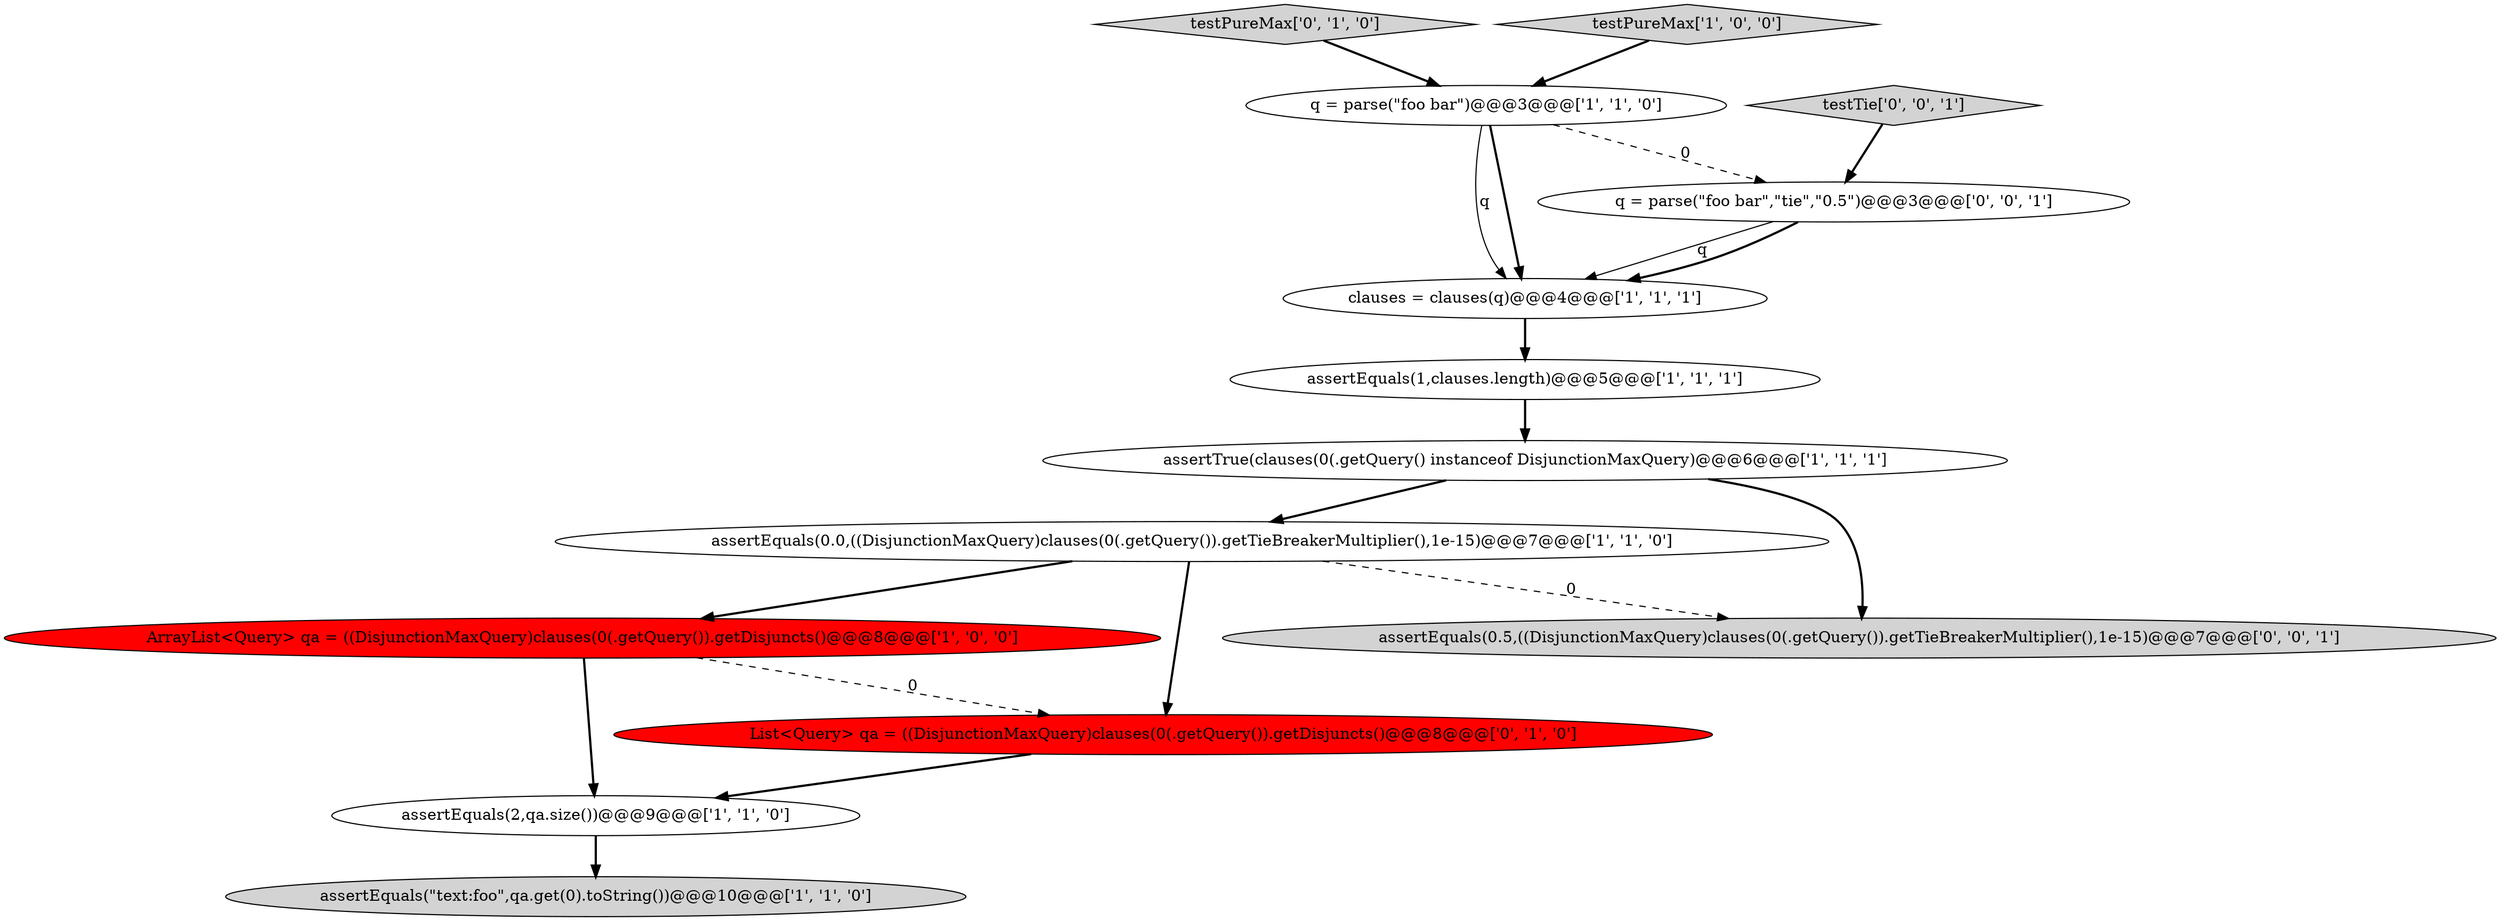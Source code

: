 digraph {
9 [style = filled, label = "testPureMax['0', '1', '0']", fillcolor = lightgray, shape = diamond image = "AAA0AAABBB2BBB"];
3 [style = filled, label = "assertEquals(0.0,((DisjunctionMaxQuery)clauses(0(.getQuery()).getTieBreakerMultiplier(),1e-15)@@@7@@@['1', '1', '0']", fillcolor = white, shape = ellipse image = "AAA0AAABBB1BBB"];
7 [style = filled, label = "clauses = clauses(q)@@@4@@@['1', '1', '1']", fillcolor = white, shape = ellipse image = "AAA0AAABBB1BBB"];
5 [style = filled, label = "testPureMax['1', '0', '0']", fillcolor = lightgray, shape = diamond image = "AAA0AAABBB1BBB"];
6 [style = filled, label = "q = parse(\"foo bar\")@@@3@@@['1', '1', '0']", fillcolor = white, shape = ellipse image = "AAA0AAABBB1BBB"];
4 [style = filled, label = "assertEquals(2,qa.size())@@@9@@@['1', '1', '0']", fillcolor = white, shape = ellipse image = "AAA0AAABBB1BBB"];
12 [style = filled, label = "q = parse(\"foo bar\",\"tie\",\"0.5\")@@@3@@@['0', '0', '1']", fillcolor = white, shape = ellipse image = "AAA0AAABBB3BBB"];
2 [style = filled, label = "assertEquals(\"text:foo\",qa.get(0).toString())@@@10@@@['1', '1', '0']", fillcolor = lightgray, shape = ellipse image = "AAA0AAABBB1BBB"];
0 [style = filled, label = "assertEquals(1,clauses.length)@@@5@@@['1', '1', '1']", fillcolor = white, shape = ellipse image = "AAA0AAABBB1BBB"];
1 [style = filled, label = "ArrayList<Query> qa = ((DisjunctionMaxQuery)clauses(0(.getQuery()).getDisjuncts()@@@8@@@['1', '0', '0']", fillcolor = red, shape = ellipse image = "AAA1AAABBB1BBB"];
10 [style = filled, label = "List<Query> qa = ((DisjunctionMaxQuery)clauses(0(.getQuery()).getDisjuncts()@@@8@@@['0', '1', '0']", fillcolor = red, shape = ellipse image = "AAA1AAABBB2BBB"];
8 [style = filled, label = "assertTrue(clauses(0(.getQuery() instanceof DisjunctionMaxQuery)@@@6@@@['1', '1', '1']", fillcolor = white, shape = ellipse image = "AAA0AAABBB1BBB"];
11 [style = filled, label = "assertEquals(0.5,((DisjunctionMaxQuery)clauses(0(.getQuery()).getTieBreakerMultiplier(),1e-15)@@@7@@@['0', '0', '1']", fillcolor = lightgray, shape = ellipse image = "AAA0AAABBB3BBB"];
13 [style = filled, label = "testTie['0', '0', '1']", fillcolor = lightgray, shape = diamond image = "AAA0AAABBB3BBB"];
6->7 [style = solid, label="q"];
3->10 [style = bold, label=""];
12->7 [style = solid, label="q"];
1->4 [style = bold, label=""];
7->0 [style = bold, label=""];
13->12 [style = bold, label=""];
4->2 [style = bold, label=""];
1->10 [style = dashed, label="0"];
5->6 [style = bold, label=""];
6->7 [style = bold, label=""];
3->1 [style = bold, label=""];
8->11 [style = bold, label=""];
12->7 [style = bold, label=""];
3->11 [style = dashed, label="0"];
9->6 [style = bold, label=""];
0->8 [style = bold, label=""];
8->3 [style = bold, label=""];
6->12 [style = dashed, label="0"];
10->4 [style = bold, label=""];
}
